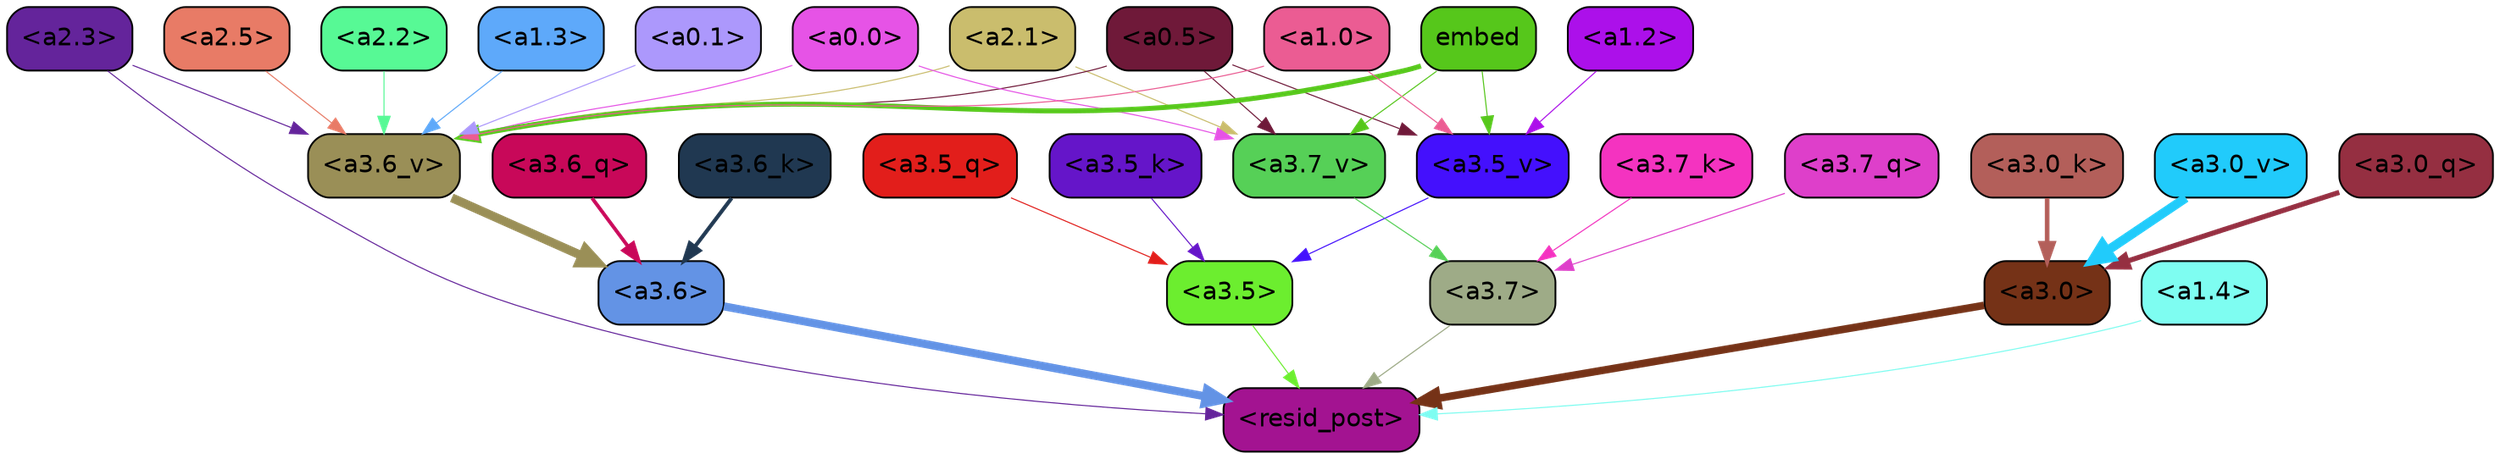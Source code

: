 strict digraph "" {
	graph [bgcolor=transparent,
		layout=dot,
		overlap=false,
		splines=true
	];
	"<a3.7>"	[color=black,
		fillcolor="#9eab87",
		fontname=Helvetica,
		shape=box,
		style="filled, rounded"];
	"<resid_post>"	[color=black,
		fillcolor="#a31391",
		fontname=Helvetica,
		shape=box,
		style="filled, rounded"];
	"<a3.7>" -> "<resid_post>"	[color="#9eab87",
		penwidth=0.6239100098609924];
	"<a3.6>"	[color=black,
		fillcolor="#6393e5",
		fontname=Helvetica,
		shape=box,
		style="filled, rounded"];
	"<a3.6>" -> "<resid_post>"	[color="#6393e5",
		penwidth=4.569062113761902];
	"<a3.5>"	[color=black,
		fillcolor="#6cee2f",
		fontname=Helvetica,
		shape=box,
		style="filled, rounded"];
	"<a3.5>" -> "<resid_post>"	[color="#6cee2f",
		penwidth=0.6];
	"<a3.0>"	[color=black,
		fillcolor="#753217",
		fontname=Helvetica,
		shape=box,
		style="filled, rounded"];
	"<a3.0>" -> "<resid_post>"	[color="#753217",
		penwidth=4.283544182777405];
	"<a2.3>"	[color=black,
		fillcolor="#64249b",
		fontname=Helvetica,
		shape=box,
		style="filled, rounded"];
	"<a2.3>" -> "<resid_post>"	[color="#64249b",
		penwidth=0.6];
	"<a3.6_v>"	[color=black,
		fillcolor="#9a8f57",
		fontname=Helvetica,
		shape=box,
		style="filled, rounded"];
	"<a2.3>" -> "<a3.6_v>"	[color="#64249b",
		penwidth=0.6];
	"<a1.4>"	[color=black,
		fillcolor="#7efdf1",
		fontname=Helvetica,
		shape=box,
		style="filled, rounded"];
	"<a1.4>" -> "<resid_post>"	[color="#7efdf1",
		penwidth=0.6];
	"<a3.7_q>"	[color=black,
		fillcolor="#de3fca",
		fontname=Helvetica,
		shape=box,
		style="filled, rounded"];
	"<a3.7_q>" -> "<a3.7>"	[color="#de3fca",
		penwidth=0.6];
	"<a3.6_q>"	[color=black,
		fillcolor="#c80859",
		fontname=Helvetica,
		shape=box,
		style="filled, rounded"];
	"<a3.6_q>" -> "<a3.6>"	[color="#c80859",
		penwidth=2.03758105635643];
	"<a3.5_q>"	[color=black,
		fillcolor="#e21e1b",
		fontname=Helvetica,
		shape=box,
		style="filled, rounded"];
	"<a3.5_q>" -> "<a3.5>"	[color="#e21e1b",
		penwidth=0.6];
	"<a3.0_q>"	[color=black,
		fillcolor="#952f41",
		fontname=Helvetica,
		shape=box,
		style="filled, rounded"];
	"<a3.0_q>" -> "<a3.0>"	[color="#952f41",
		penwidth=2.8638100624084473];
	"<a3.7_k>"	[color=black,
		fillcolor="#f433c0",
		fontname=Helvetica,
		shape=box,
		style="filled, rounded"];
	"<a3.7_k>" -> "<a3.7>"	[color="#f433c0",
		penwidth=0.6];
	"<a3.6_k>"	[color=black,
		fillcolor="#203851",
		fontname=Helvetica,
		shape=box,
		style="filled, rounded"];
	"<a3.6_k>" -> "<a3.6>"	[color="#203851",
		penwidth=2.174198240041733];
	"<a3.5_k>"	[color=black,
		fillcolor="#6515c9",
		fontname=Helvetica,
		shape=box,
		style="filled, rounded"];
	"<a3.5_k>" -> "<a3.5>"	[color="#6515c9",
		penwidth=0.6];
	"<a3.0_k>"	[color=black,
		fillcolor="#b35f5a",
		fontname=Helvetica,
		shape=box,
		style="filled, rounded"];
	"<a3.0_k>" -> "<a3.0>"	[color="#b35f5a",
		penwidth=2.6274144649505615];
	"<a3.7_v>"	[color=black,
		fillcolor="#56d057",
		fontname=Helvetica,
		shape=box,
		style="filled, rounded"];
	"<a3.7_v>" -> "<a3.7>"	[color="#56d057",
		penwidth=0.6];
	"<a3.6_v>" -> "<a3.6>"	[color="#9a8f57",
		penwidth=5.002329230308533];
	"<a3.5_v>"	[color=black,
		fillcolor="#4410fd",
		fontname=Helvetica,
		shape=box,
		style="filled, rounded"];
	"<a3.5_v>" -> "<a3.5>"	[color="#4410fd",
		penwidth=0.6];
	"<a3.0_v>"	[color=black,
		fillcolor="#21cbfb",
		fontname=Helvetica,
		shape=box,
		style="filled, rounded"];
	"<a3.0_v>" -> "<a3.0>"	[color="#21cbfb",
		penwidth=5.188832879066467];
	"<a2.1>"	[color=black,
		fillcolor="#cabd6d",
		fontname=Helvetica,
		shape=box,
		style="filled, rounded"];
	"<a2.1>" -> "<a3.7_v>"	[color="#cabd6d",
		penwidth=0.6];
	"<a2.1>" -> "<a3.6_v>"	[color="#cabd6d",
		penwidth=0.6];
	"<a0.5>"	[color=black,
		fillcolor="#6f1939",
		fontname=Helvetica,
		shape=box,
		style="filled, rounded"];
	"<a0.5>" -> "<a3.7_v>"	[color="#6f1939",
		penwidth=0.6];
	"<a0.5>" -> "<a3.6_v>"	[color="#6f1939",
		penwidth=0.6];
	"<a0.5>" -> "<a3.5_v>"	[color="#6f1939",
		penwidth=0.6];
	"<a0.0>"	[color=black,
		fillcolor="#e653e6",
		fontname=Helvetica,
		shape=box,
		style="filled, rounded"];
	"<a0.0>" -> "<a3.7_v>"	[color="#e653e6",
		penwidth=0.6];
	"<a0.0>" -> "<a3.6_v>"	[color="#e653e6",
		penwidth=0.6];
	embed	[color=black,
		fillcolor="#56c71b",
		fontname=Helvetica,
		shape=box,
		style="filled, rounded"];
	embed -> "<a3.7_v>"	[color="#56c71b",
		penwidth=0.6];
	embed -> "<a3.6_v>"	[color="#56c71b",
		penwidth=2.809220314025879];
	embed -> "<a3.5_v>"	[color="#56c71b",
		penwidth=0.6];
	"<a2.5>"	[color=black,
		fillcolor="#e87b66",
		fontname=Helvetica,
		shape=box,
		style="filled, rounded"];
	"<a2.5>" -> "<a3.6_v>"	[color="#e87b66",
		penwidth=0.6];
	"<a2.2>"	[color=black,
		fillcolor="#57f995",
		fontname=Helvetica,
		shape=box,
		style="filled, rounded"];
	"<a2.2>" -> "<a3.6_v>"	[color="#57f995",
		penwidth=0.6];
	"<a1.3>"	[color=black,
		fillcolor="#5ea9fa",
		fontname=Helvetica,
		shape=box,
		style="filled, rounded"];
	"<a1.3>" -> "<a3.6_v>"	[color="#5ea9fa",
		penwidth=0.6];
	"<a1.0>"	[color=black,
		fillcolor="#eb5c93",
		fontname=Helvetica,
		shape=box,
		style="filled, rounded"];
	"<a1.0>" -> "<a3.6_v>"	[color="#eb5c93",
		penwidth=0.6];
	"<a1.0>" -> "<a3.5_v>"	[color="#eb5c93",
		penwidth=0.6];
	"<a0.1>"	[color=black,
		fillcolor="#ac98fc",
		fontname=Helvetica,
		shape=box,
		style="filled, rounded"];
	"<a0.1>" -> "<a3.6_v>"	[color="#ac98fc",
		penwidth=0.6];
	"<a1.2>"	[color=black,
		fillcolor="#ac10ea",
		fontname=Helvetica,
		shape=box,
		style="filled, rounded"];
	"<a1.2>" -> "<a3.5_v>"	[color="#ac10ea",
		penwidth=0.6];
}
